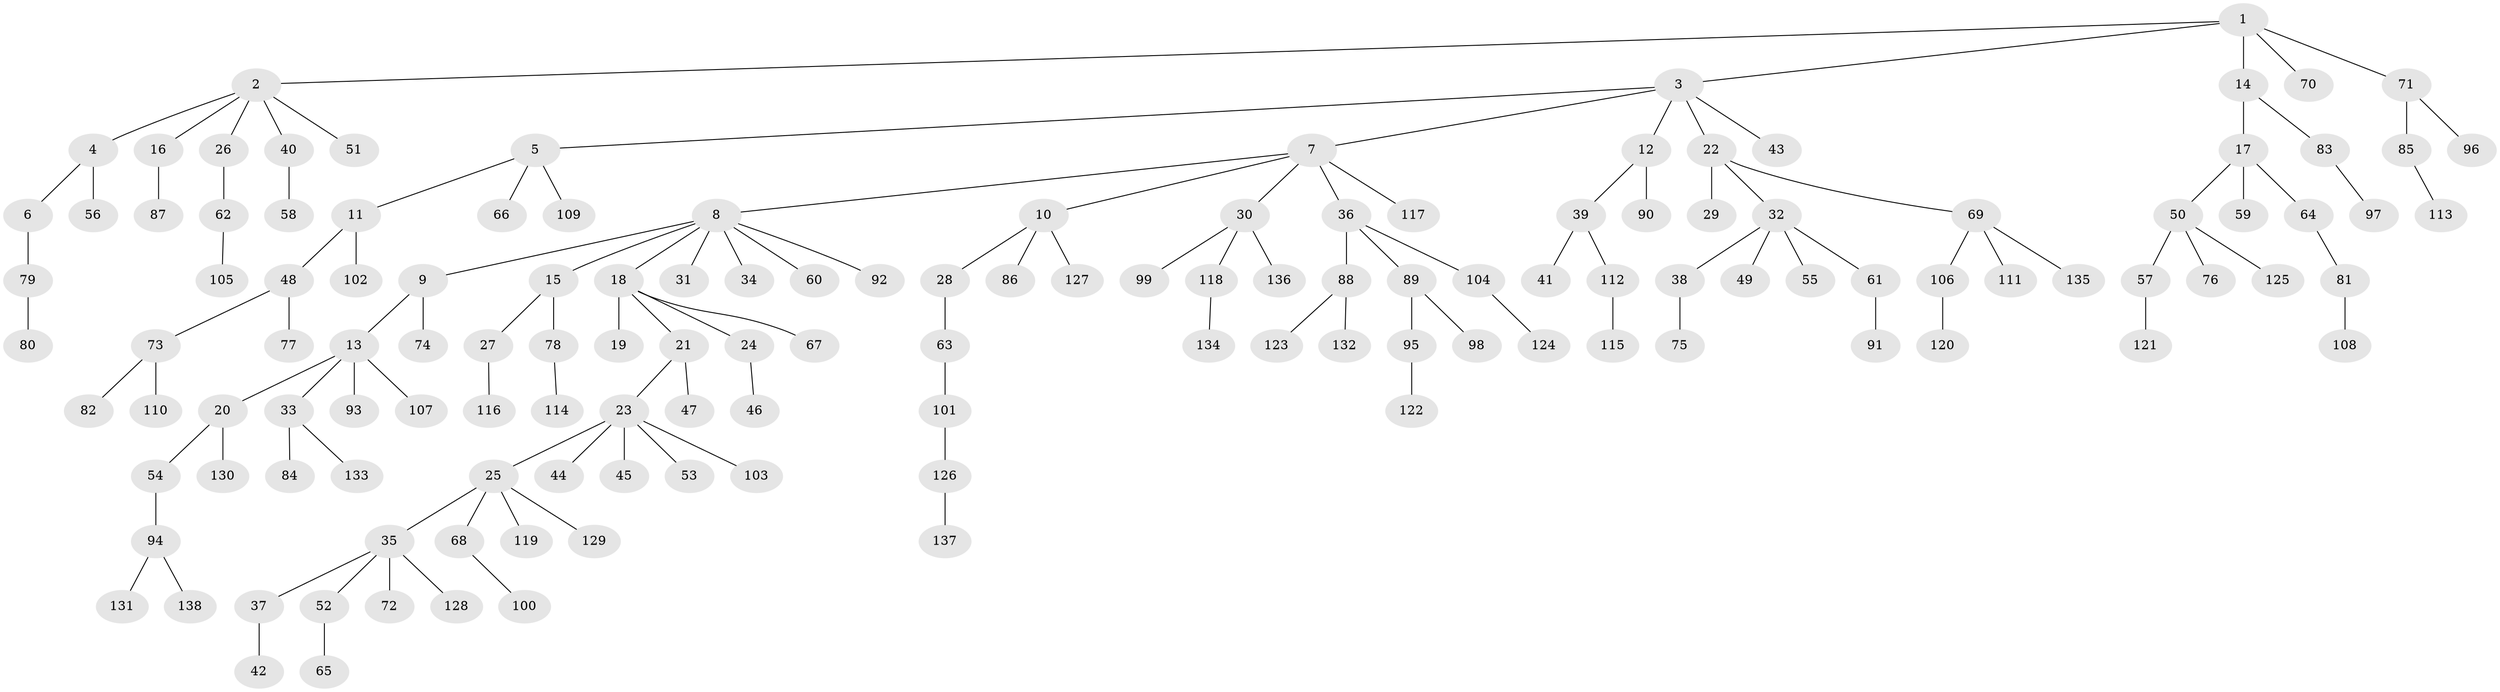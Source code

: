 // coarse degree distribution, {5: 0.043478260869565216, 1: 0.4927536231884058, 2: 0.2463768115942029, 3: 0.14492753623188406, 4: 0.057971014492753624, 7: 0.014492753623188406}
// Generated by graph-tools (version 1.1) at 2025/37/03/04/25 23:37:24]
// undirected, 138 vertices, 137 edges
graph export_dot {
  node [color=gray90,style=filled];
  1;
  2;
  3;
  4;
  5;
  6;
  7;
  8;
  9;
  10;
  11;
  12;
  13;
  14;
  15;
  16;
  17;
  18;
  19;
  20;
  21;
  22;
  23;
  24;
  25;
  26;
  27;
  28;
  29;
  30;
  31;
  32;
  33;
  34;
  35;
  36;
  37;
  38;
  39;
  40;
  41;
  42;
  43;
  44;
  45;
  46;
  47;
  48;
  49;
  50;
  51;
  52;
  53;
  54;
  55;
  56;
  57;
  58;
  59;
  60;
  61;
  62;
  63;
  64;
  65;
  66;
  67;
  68;
  69;
  70;
  71;
  72;
  73;
  74;
  75;
  76;
  77;
  78;
  79;
  80;
  81;
  82;
  83;
  84;
  85;
  86;
  87;
  88;
  89;
  90;
  91;
  92;
  93;
  94;
  95;
  96;
  97;
  98;
  99;
  100;
  101;
  102;
  103;
  104;
  105;
  106;
  107;
  108;
  109;
  110;
  111;
  112;
  113;
  114;
  115;
  116;
  117;
  118;
  119;
  120;
  121;
  122;
  123;
  124;
  125;
  126;
  127;
  128;
  129;
  130;
  131;
  132;
  133;
  134;
  135;
  136;
  137;
  138;
  1 -- 2;
  1 -- 3;
  1 -- 14;
  1 -- 70;
  1 -- 71;
  2 -- 4;
  2 -- 16;
  2 -- 26;
  2 -- 40;
  2 -- 51;
  3 -- 5;
  3 -- 7;
  3 -- 12;
  3 -- 22;
  3 -- 43;
  4 -- 6;
  4 -- 56;
  5 -- 11;
  5 -- 66;
  5 -- 109;
  6 -- 79;
  7 -- 8;
  7 -- 10;
  7 -- 30;
  7 -- 36;
  7 -- 117;
  8 -- 9;
  8 -- 15;
  8 -- 18;
  8 -- 31;
  8 -- 34;
  8 -- 60;
  8 -- 92;
  9 -- 13;
  9 -- 74;
  10 -- 28;
  10 -- 86;
  10 -- 127;
  11 -- 48;
  11 -- 102;
  12 -- 39;
  12 -- 90;
  13 -- 20;
  13 -- 33;
  13 -- 93;
  13 -- 107;
  14 -- 17;
  14 -- 83;
  15 -- 27;
  15 -- 78;
  16 -- 87;
  17 -- 50;
  17 -- 59;
  17 -- 64;
  18 -- 19;
  18 -- 21;
  18 -- 24;
  18 -- 67;
  20 -- 54;
  20 -- 130;
  21 -- 23;
  21 -- 47;
  22 -- 29;
  22 -- 32;
  22 -- 69;
  23 -- 25;
  23 -- 44;
  23 -- 45;
  23 -- 53;
  23 -- 103;
  24 -- 46;
  25 -- 35;
  25 -- 68;
  25 -- 119;
  25 -- 129;
  26 -- 62;
  27 -- 116;
  28 -- 63;
  30 -- 99;
  30 -- 118;
  30 -- 136;
  32 -- 38;
  32 -- 49;
  32 -- 55;
  32 -- 61;
  33 -- 84;
  33 -- 133;
  35 -- 37;
  35 -- 52;
  35 -- 72;
  35 -- 128;
  36 -- 88;
  36 -- 89;
  36 -- 104;
  37 -- 42;
  38 -- 75;
  39 -- 41;
  39 -- 112;
  40 -- 58;
  48 -- 73;
  48 -- 77;
  50 -- 57;
  50 -- 76;
  50 -- 125;
  52 -- 65;
  54 -- 94;
  57 -- 121;
  61 -- 91;
  62 -- 105;
  63 -- 101;
  64 -- 81;
  68 -- 100;
  69 -- 106;
  69 -- 111;
  69 -- 135;
  71 -- 85;
  71 -- 96;
  73 -- 82;
  73 -- 110;
  78 -- 114;
  79 -- 80;
  81 -- 108;
  83 -- 97;
  85 -- 113;
  88 -- 123;
  88 -- 132;
  89 -- 95;
  89 -- 98;
  94 -- 131;
  94 -- 138;
  95 -- 122;
  101 -- 126;
  104 -- 124;
  106 -- 120;
  112 -- 115;
  118 -- 134;
  126 -- 137;
}
